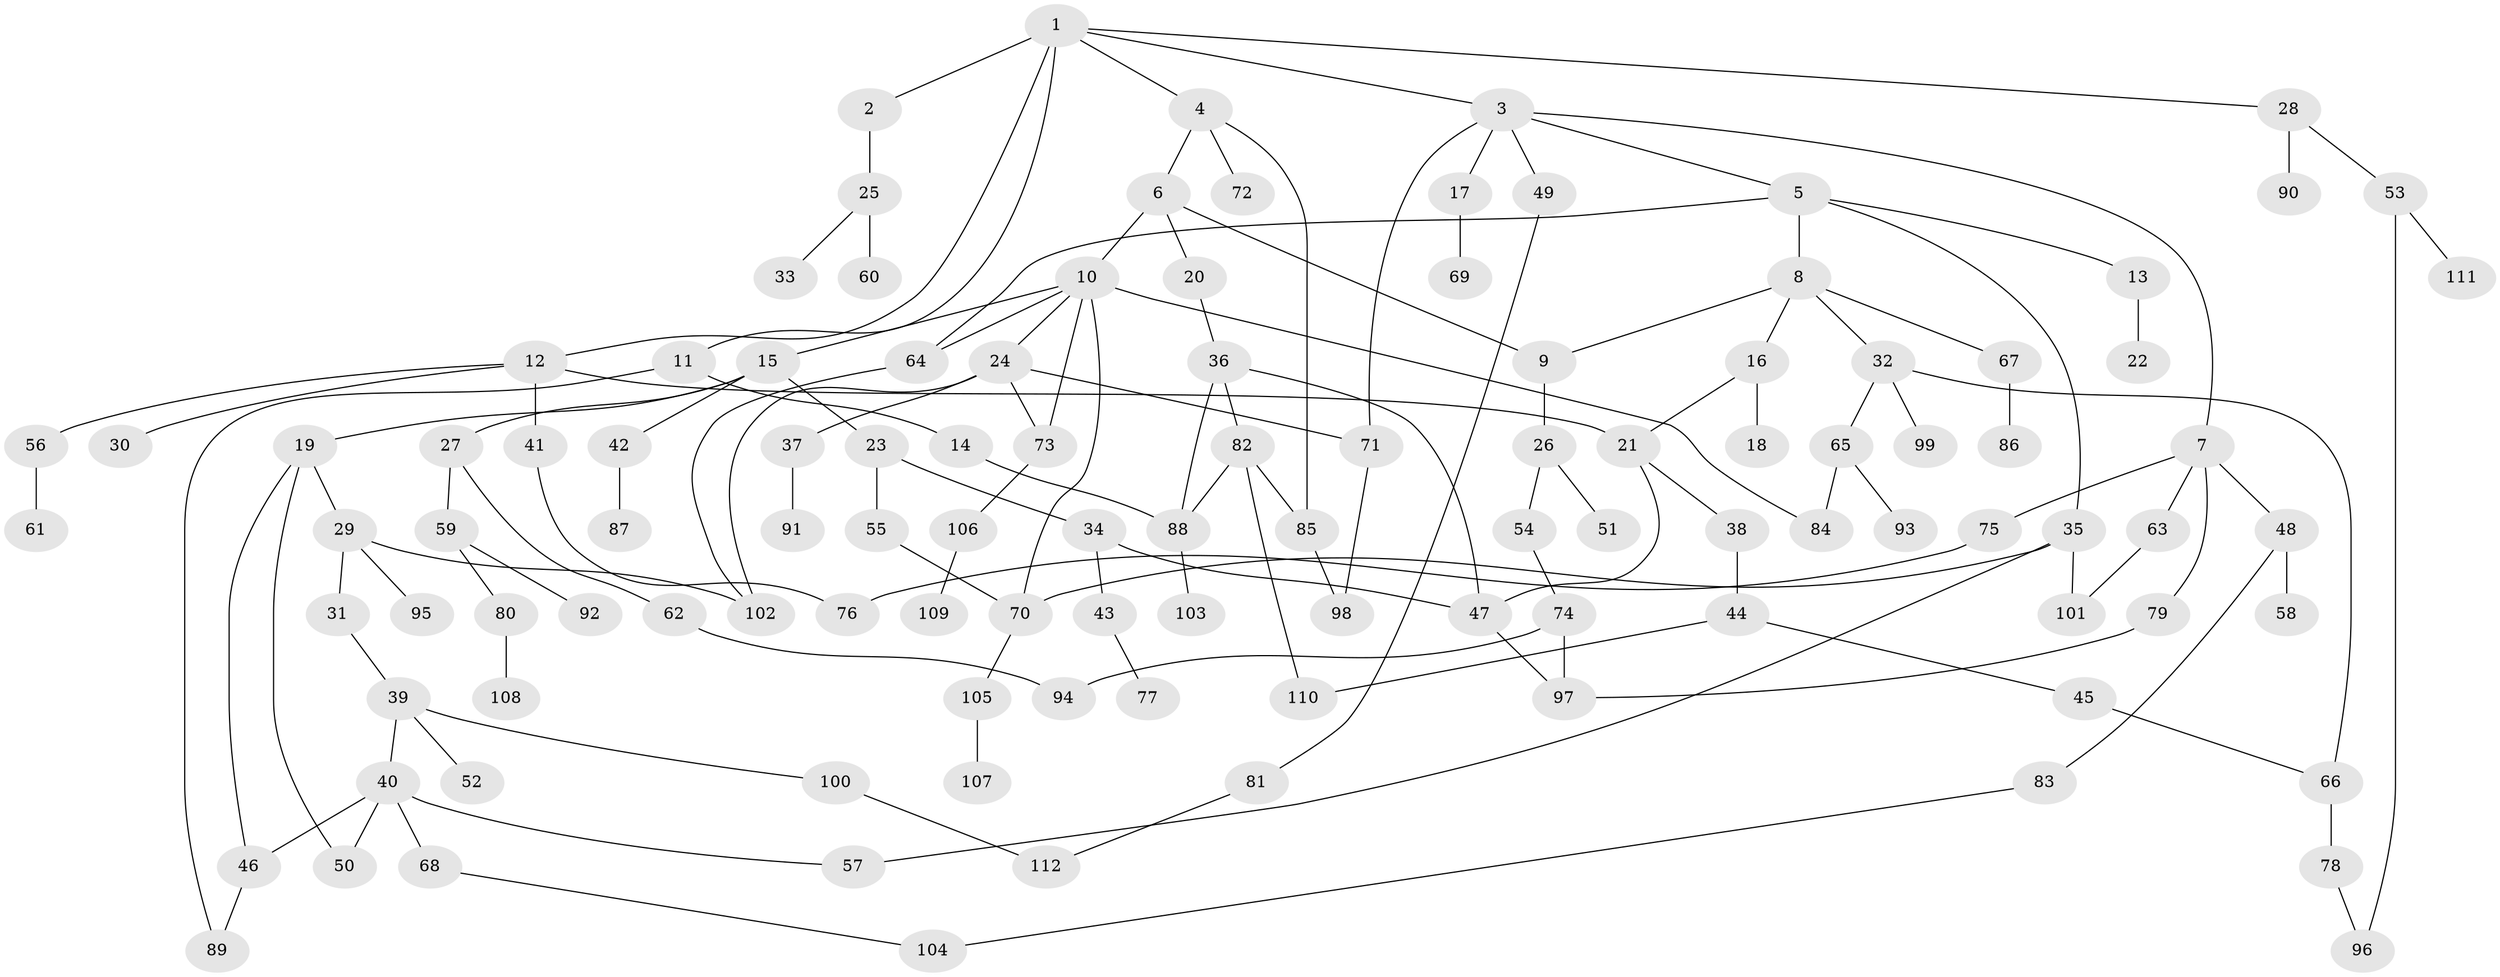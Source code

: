 // Generated by graph-tools (version 1.1) at 2025/13/03/09/25 04:13:16]
// undirected, 112 vertices, 141 edges
graph export_dot {
graph [start="1"]
  node [color=gray90,style=filled];
  1;
  2;
  3;
  4;
  5;
  6;
  7;
  8;
  9;
  10;
  11;
  12;
  13;
  14;
  15;
  16;
  17;
  18;
  19;
  20;
  21;
  22;
  23;
  24;
  25;
  26;
  27;
  28;
  29;
  30;
  31;
  32;
  33;
  34;
  35;
  36;
  37;
  38;
  39;
  40;
  41;
  42;
  43;
  44;
  45;
  46;
  47;
  48;
  49;
  50;
  51;
  52;
  53;
  54;
  55;
  56;
  57;
  58;
  59;
  60;
  61;
  62;
  63;
  64;
  65;
  66;
  67;
  68;
  69;
  70;
  71;
  72;
  73;
  74;
  75;
  76;
  77;
  78;
  79;
  80;
  81;
  82;
  83;
  84;
  85;
  86;
  87;
  88;
  89;
  90;
  91;
  92;
  93;
  94;
  95;
  96;
  97;
  98;
  99;
  100;
  101;
  102;
  103;
  104;
  105;
  106;
  107;
  108;
  109;
  110;
  111;
  112;
  1 -- 2;
  1 -- 3;
  1 -- 4;
  1 -- 11;
  1 -- 12;
  1 -- 28;
  2 -- 25;
  3 -- 5;
  3 -- 7;
  3 -- 17;
  3 -- 49;
  3 -- 71;
  4 -- 6;
  4 -- 72;
  4 -- 85;
  5 -- 8;
  5 -- 13;
  5 -- 35;
  5 -- 64;
  6 -- 10;
  6 -- 20;
  6 -- 9;
  7 -- 48;
  7 -- 63;
  7 -- 75;
  7 -- 79;
  8 -- 9;
  8 -- 16;
  8 -- 32;
  8 -- 67;
  9 -- 26;
  10 -- 15;
  10 -- 24;
  10 -- 64;
  10 -- 84;
  10 -- 70;
  10 -- 73;
  11 -- 14;
  11 -- 89;
  12 -- 30;
  12 -- 41;
  12 -- 56;
  12 -- 21;
  13 -- 22;
  14 -- 88;
  15 -- 19;
  15 -- 23;
  15 -- 27;
  15 -- 42;
  16 -- 18;
  16 -- 21;
  17 -- 69;
  19 -- 29;
  19 -- 46;
  19 -- 50;
  20 -- 36;
  21 -- 38;
  21 -- 47;
  23 -- 34;
  23 -- 55;
  24 -- 37;
  24 -- 73;
  24 -- 102;
  24 -- 71;
  25 -- 33;
  25 -- 60;
  26 -- 51;
  26 -- 54;
  27 -- 59;
  27 -- 62;
  28 -- 53;
  28 -- 90;
  29 -- 31;
  29 -- 95;
  29 -- 102;
  31 -- 39;
  32 -- 65;
  32 -- 99;
  32 -- 66;
  34 -- 43;
  34 -- 47;
  35 -- 57;
  35 -- 70;
  35 -- 101;
  36 -- 47;
  36 -- 82;
  36 -- 88;
  37 -- 91;
  38 -- 44;
  39 -- 40;
  39 -- 52;
  39 -- 100;
  40 -- 68;
  40 -- 46;
  40 -- 50;
  40 -- 57;
  41 -- 76;
  42 -- 87;
  43 -- 77;
  44 -- 45;
  44 -- 110;
  45 -- 66;
  46 -- 89;
  47 -- 97;
  48 -- 58;
  48 -- 83;
  49 -- 81;
  53 -- 111;
  53 -- 96;
  54 -- 74;
  55 -- 70;
  56 -- 61;
  59 -- 80;
  59 -- 92;
  62 -- 94;
  63 -- 101;
  64 -- 102;
  65 -- 93;
  65 -- 84;
  66 -- 78;
  67 -- 86;
  68 -- 104;
  70 -- 105;
  71 -- 98;
  73 -- 106;
  74 -- 94;
  74 -- 97;
  75 -- 76;
  78 -- 96;
  79 -- 97;
  80 -- 108;
  81 -- 112;
  82 -- 85;
  82 -- 88;
  82 -- 110;
  83 -- 104;
  85 -- 98;
  88 -- 103;
  100 -- 112;
  105 -- 107;
  106 -- 109;
}
